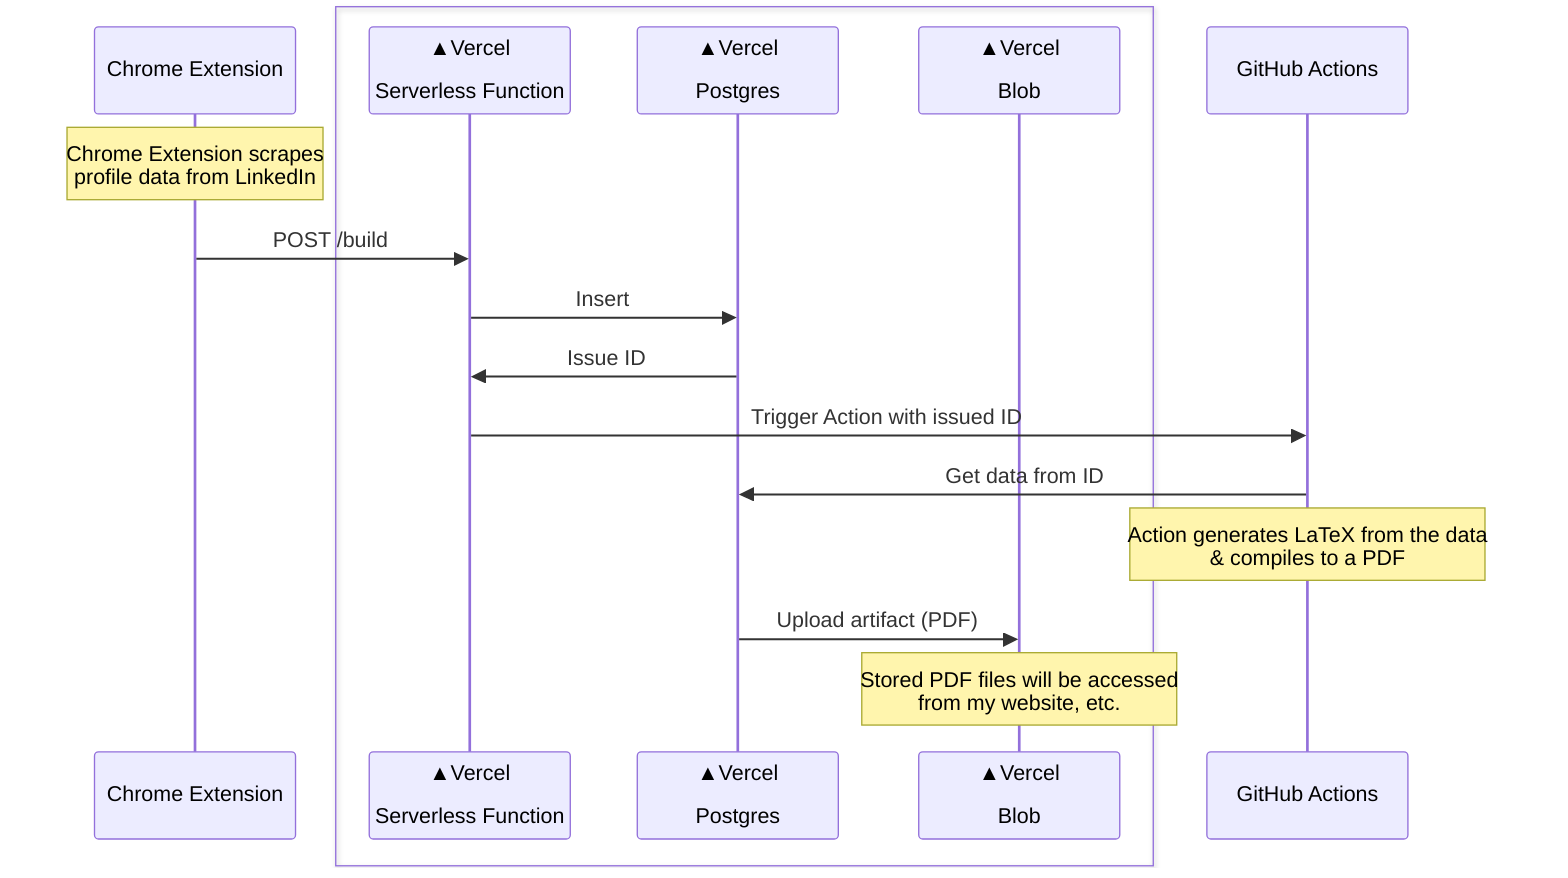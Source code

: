 sequenceDiagram
    participant chrome_extension as Chrome Extension
box transparent
participant serverless_functions as #9650;Vercel <br/> #9; <br/>Serverless Function
participant postgres as #9650;Vercel <br/> #9; <br/>Postgres
participant blob as #9650;Vercel <br/> #9; <br/>Blob
end
participant github_actions as GitHub Actions

NOTE OVER chrome_extension: Chrome Extension scrapes <br/> profile data from LinkedIn
chrome_extension ->> serverless_functions: POST /build
serverless_functions ->> postgres: Insert
postgres ->> serverless_functions: Issue ID
serverless_functions ->> github_actions: Trigger Action with issued ID
github_actions ->> postgres: Get data from ID
NOTE OVER github_actions: Action generates LaTeX from the data <br/> & compiles to a PDF
postgres ->> blob: Upload artifact (PDF)
NOTE OVER blob: Stored PDF files will be accessed <br/> from my website, etc.